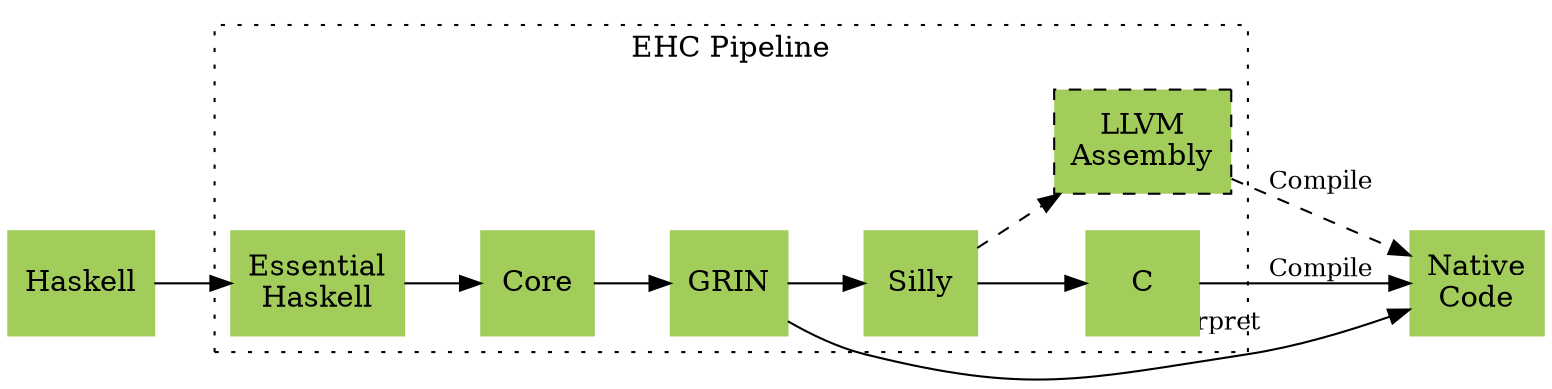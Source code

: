 digraph EHC_pipeline
{
  rankdir="LR";
  
  node [shape="box" style="filled" color="darkolivegreen3" height="0.7"]
  edge [fontsize="12.0"] 
  // Node declarations
  //
  Haskell;
  
  subgraph cluster_ehc
  {
    Essential_Haskell [label="Essential\nHaskell"];
    Core;
    GRIN;
    Silly;
    LLVM [label="LLVM\nAssembly" fillcolor="darkolivegreen3" color="black" style="filled, dashed"];
    C;
    style="dotted"
    color="#000000"
    label="EHC Pipeline"
  }

  Executable [label="Native\nCode"];
  
  // Edges
  //
  Haskell -> Essential_Haskell;
  Essential_Haskell -> Core;
  Core -> GRIN;
  GRIN -> Silly;
  Silly -> LLVM [style="dashed"];
  Silly -> C;
  GRIN -> Executable [headlabel="Interpret                   "];
  LLVM -> Executable [label="Compile" style="dashed"];
  C -> Executable [label="Compile"];
} 
